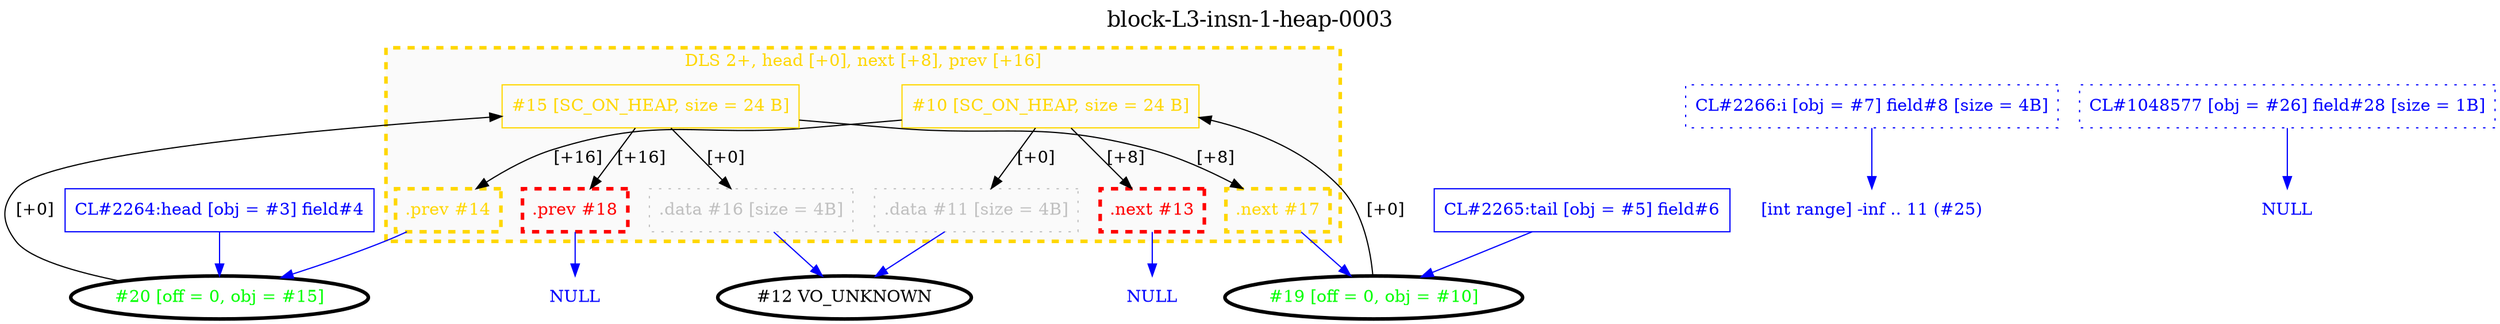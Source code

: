 digraph "block-L3-insn-1-heap-0003" {
	label=<<FONT POINT-SIZE="18">block-L3-insn-1-heap-0003</FONT>>;
	clusterrank=local;
	labelloc=t;
	"3" [shape=box, color=blue, fontcolor=blue, label="CL#2264:head [obj = #3] field#4"];
	"5" [shape=box, color=blue, fontcolor=blue, label="CL#2265:tail [obj = #5] field#6"];
	"7" [shape=box, color=blue, fontcolor=blue, style=dotted, label="CL#2266:i [obj = #7] field#8 [size = 4B]"];
subgraph "cluster1" {
	rank=same;
	label="DLS 2+, head [+0], next [+8], prev [+16]";
	color=gold;
	fontcolor=gold;
	bgcolor=gray98;
	style=dashed;
	penwidth=3.0;
	"10" [shape=box, color=gold, fontcolor=gold, label="#10 [SC_ON_HEAP, size = 24 B]"];
	"11" [shape=box, color=gray, fontcolor=gray, style=dotted, label=".data #11 [size = 4B]"];
	"10" -> "11" [color=black, fontcolor=black, label="[+0]"];
	"13" [shape=box, color=red, fontcolor=red, penwidth=3.0, style=dashed, label=".next #13"];
	"10" -> "13" [color=black, fontcolor=black, label="[+8]"];
	"14" [shape=box, color=gold, fontcolor=gold, penwidth=3.0, style=dashed, label=".prev #14"];
	"10" -> "14" [color=black, fontcolor=black, label="[+16]"];
	"15" [shape=box, color=gold, fontcolor=gold, label="#15 [SC_ON_HEAP, size = 24 B]"];
	"16" [shape=box, color=gray, fontcolor=gray, style=dotted, label=".data #16 [size = 4B]"];
	"15" -> "16" [color=black, fontcolor=black, label="[+0]"];
	"17" [shape=box, color=gold, fontcolor=gold, penwidth=3.0, style=dashed, label=".next #17"];
	"15" -> "17" [color=black, fontcolor=black, label="[+8]"];
	"18" [shape=box, color=red, fontcolor=red, penwidth=3.0, style=dashed, label=".prev #18"];
	"15" -> "18" [color=black, fontcolor=black, label="[+16]"];
}
	"26" [shape=box, color=blue, fontcolor=blue, style=dotted, label="CL#1048577 [obj = #26] field#28 [size = 1B]"];
	"12" [shape=ellipse, penwidth=3, fontcolor=black, label="#12 VO_UNKNOWN"];
	"19" [shape=ellipse, penwidth=3, fontcolor=green, label="#19 [off = 0, obj = #10]"];
	"19" -> "10" [color=black, fontcolor=black, label="[+0]"];
	"20" [shape=ellipse, penwidth=3, fontcolor=green, label="#20 [off = 0, obj = #15]"];
	"20" -> "15" [color=black, fontcolor=black, label="[+0]"];
	"3" -> "20" [color=blue, fontcolor=blue];
	"5" -> "19" [color=blue, fontcolor=blue];
	"lonely2" [shape=plaintext, fontcolor=blue, label="[int range] -inf .. 11 (#25)"];
	"7" -> "lonely2" [color=blue, fontcolor=blue];
	"11" -> "12" [color=blue, fontcolor=blue];
	"lonely3" [shape=plaintext, fontcolor=blue, label="NULL"];
	"13" -> "lonely3" [color=blue, fontcolor=blue];
	"14" -> "20" [color=blue, fontcolor=blue];
	"16" -> "12" [color=blue, fontcolor=blue];
	"17" -> "19" [color=blue, fontcolor=blue];
	"lonely4" [shape=plaintext, fontcolor=blue, label="NULL"];
	"18" -> "lonely4" [color=blue, fontcolor=blue];
	"lonely5" [shape=plaintext, fontcolor=blue, label="NULL"];
	"26" -> "lonely5" [color=blue, fontcolor=blue];
}
